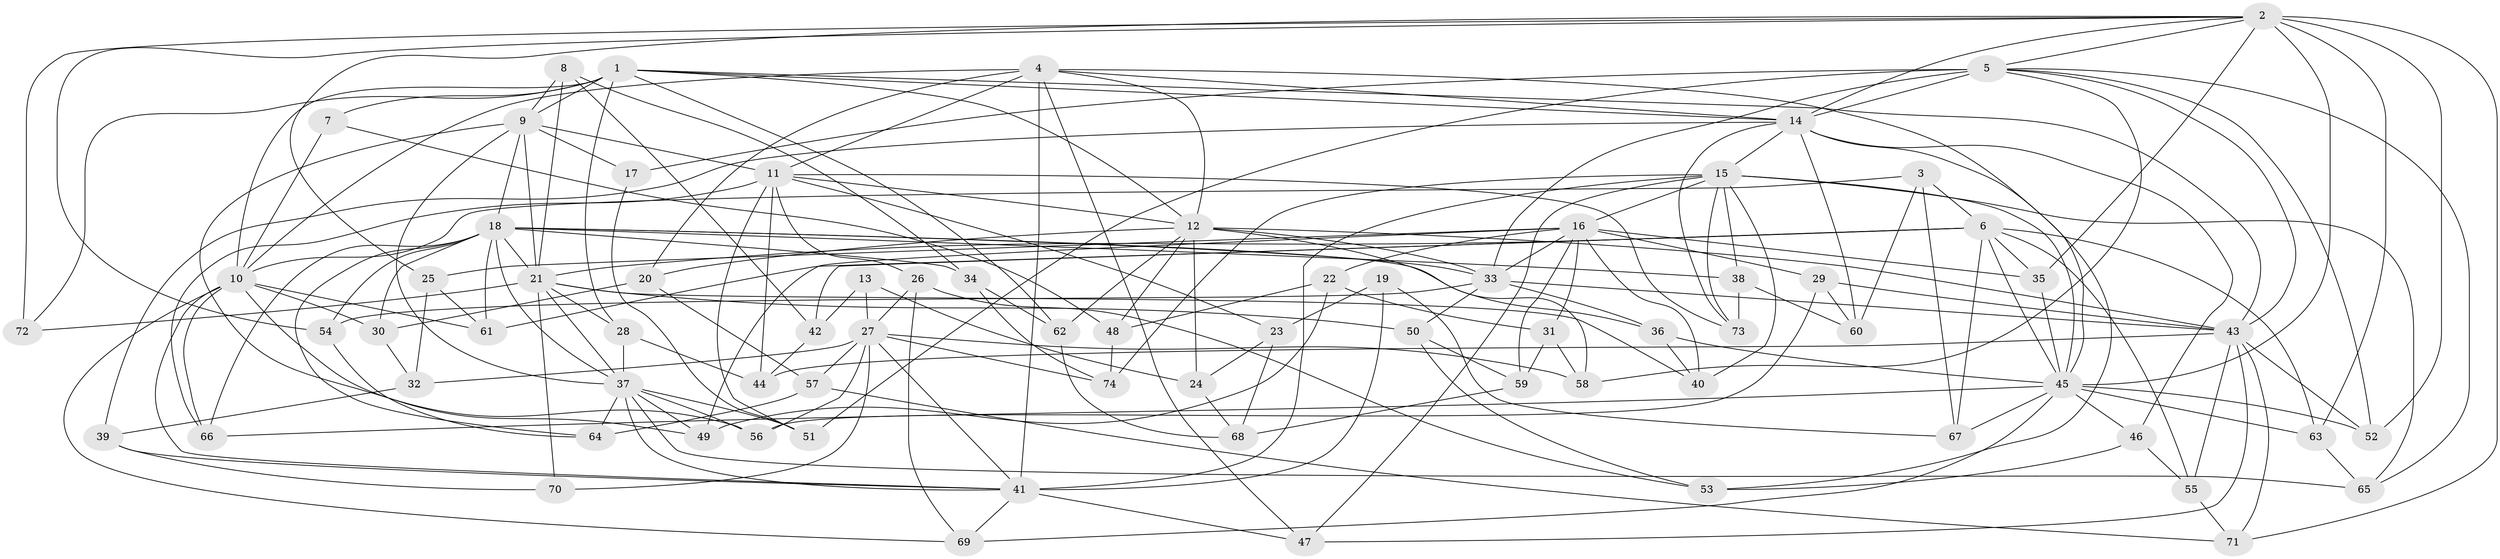 // original degree distribution, {4: 1.0}
// Generated by graph-tools (version 1.1) at 2025/38/03/09/25 02:38:11]
// undirected, 74 vertices, 201 edges
graph export_dot {
graph [start="1"]
  node [color=gray90,style=filled];
  1;
  2;
  3;
  4;
  5;
  6;
  7;
  8;
  9;
  10;
  11;
  12;
  13;
  14;
  15;
  16;
  17;
  18;
  19;
  20;
  21;
  22;
  23;
  24;
  25;
  26;
  27;
  28;
  29;
  30;
  31;
  32;
  33;
  34;
  35;
  36;
  37;
  38;
  39;
  40;
  41;
  42;
  43;
  44;
  45;
  46;
  47;
  48;
  49;
  50;
  51;
  52;
  53;
  54;
  55;
  56;
  57;
  58;
  59;
  60;
  61;
  62;
  63;
  64;
  65;
  66;
  67;
  68;
  69;
  70;
  71;
  72;
  73;
  74;
  1 -- 7 [weight=2.0];
  1 -- 9 [weight=1.0];
  1 -- 10 [weight=1.0];
  1 -- 12 [weight=2.0];
  1 -- 14 [weight=1.0];
  1 -- 28 [weight=1.0];
  1 -- 43 [weight=1.0];
  1 -- 62 [weight=1.0];
  1 -- 72 [weight=2.0];
  2 -- 5 [weight=1.0];
  2 -- 14 [weight=1.0];
  2 -- 25 [weight=1.0];
  2 -- 35 [weight=1.0];
  2 -- 45 [weight=1.0];
  2 -- 52 [weight=1.0];
  2 -- 54 [weight=1.0];
  2 -- 63 [weight=1.0];
  2 -- 71 [weight=1.0];
  2 -- 72 [weight=1.0];
  3 -- 6 [weight=1.0];
  3 -- 10 [weight=1.0];
  3 -- 60 [weight=1.0];
  3 -- 67 [weight=1.0];
  4 -- 10 [weight=1.0];
  4 -- 11 [weight=2.0];
  4 -- 12 [weight=1.0];
  4 -- 14 [weight=1.0];
  4 -- 20 [weight=1.0];
  4 -- 41 [weight=2.0];
  4 -- 45 [weight=1.0];
  4 -- 47 [weight=1.0];
  5 -- 14 [weight=1.0];
  5 -- 17 [weight=2.0];
  5 -- 33 [weight=1.0];
  5 -- 43 [weight=1.0];
  5 -- 51 [weight=1.0];
  5 -- 52 [weight=1.0];
  5 -- 58 [weight=1.0];
  5 -- 65 [weight=1.0];
  6 -- 21 [weight=2.0];
  6 -- 35 [weight=1.0];
  6 -- 42 [weight=1.0];
  6 -- 45 [weight=1.0];
  6 -- 55 [weight=1.0];
  6 -- 61 [weight=1.0];
  6 -- 63 [weight=1.0];
  6 -- 67 [weight=1.0];
  7 -- 10 [weight=1.0];
  7 -- 48 [weight=1.0];
  8 -- 9 [weight=1.0];
  8 -- 21 [weight=1.0];
  8 -- 34 [weight=1.0];
  8 -- 42 [weight=1.0];
  9 -- 11 [weight=1.0];
  9 -- 17 [weight=1.0];
  9 -- 18 [weight=1.0];
  9 -- 21 [weight=1.0];
  9 -- 37 [weight=1.0];
  9 -- 56 [weight=1.0];
  10 -- 30 [weight=1.0];
  10 -- 41 [weight=1.0];
  10 -- 49 [weight=1.0];
  10 -- 61 [weight=1.0];
  10 -- 66 [weight=1.0];
  10 -- 69 [weight=1.0];
  11 -- 12 [weight=1.0];
  11 -- 23 [weight=1.0];
  11 -- 26 [weight=1.0];
  11 -- 44 [weight=1.0];
  11 -- 51 [weight=1.0];
  11 -- 66 [weight=1.0];
  11 -- 73 [weight=1.0];
  12 -- 20 [weight=1.0];
  12 -- 24 [weight=1.0];
  12 -- 33 [weight=2.0];
  12 -- 43 [weight=1.0];
  12 -- 48 [weight=1.0];
  12 -- 58 [weight=1.0];
  12 -- 62 [weight=1.0];
  13 -- 24 [weight=1.0];
  13 -- 27 [weight=2.0];
  13 -- 42 [weight=1.0];
  14 -- 15 [weight=1.0];
  14 -- 39 [weight=1.0];
  14 -- 46 [weight=1.0];
  14 -- 53 [weight=1.0];
  14 -- 60 [weight=1.0];
  14 -- 73 [weight=1.0];
  15 -- 16 [weight=1.0];
  15 -- 38 [weight=1.0];
  15 -- 40 [weight=2.0];
  15 -- 41 [weight=2.0];
  15 -- 45 [weight=1.0];
  15 -- 47 [weight=1.0];
  15 -- 65 [weight=1.0];
  15 -- 73 [weight=1.0];
  15 -- 74 [weight=1.0];
  16 -- 22 [weight=1.0];
  16 -- 25 [weight=1.0];
  16 -- 29 [weight=1.0];
  16 -- 31 [weight=1.0];
  16 -- 33 [weight=2.0];
  16 -- 35 [weight=1.0];
  16 -- 40 [weight=2.0];
  16 -- 49 [weight=1.0];
  16 -- 59 [weight=1.0];
  17 -- 51 [weight=1.0];
  18 -- 21 [weight=1.0];
  18 -- 30 [weight=1.0];
  18 -- 33 [weight=1.0];
  18 -- 34 [weight=1.0];
  18 -- 36 [weight=1.0];
  18 -- 37 [weight=1.0];
  18 -- 38 [weight=1.0];
  18 -- 54 [weight=1.0];
  18 -- 61 [weight=1.0];
  18 -- 64 [weight=1.0];
  18 -- 66 [weight=1.0];
  19 -- 23 [weight=1.0];
  19 -- 41 [weight=2.0];
  19 -- 67 [weight=1.0];
  20 -- 30 [weight=1.0];
  20 -- 57 [weight=1.0];
  21 -- 28 [weight=1.0];
  21 -- 37 [weight=1.0];
  21 -- 40 [weight=1.0];
  21 -- 50 [weight=1.0];
  21 -- 70 [weight=2.0];
  21 -- 72 [weight=1.0];
  22 -- 31 [weight=1.0];
  22 -- 48 [weight=1.0];
  22 -- 49 [weight=1.0];
  23 -- 24 [weight=1.0];
  23 -- 68 [weight=1.0];
  24 -- 68 [weight=1.0];
  25 -- 32 [weight=1.0];
  25 -- 61 [weight=1.0];
  26 -- 27 [weight=1.0];
  26 -- 53 [weight=1.0];
  26 -- 69 [weight=1.0];
  27 -- 32 [weight=1.0];
  27 -- 41 [weight=1.0];
  27 -- 56 [weight=1.0];
  27 -- 57 [weight=1.0];
  27 -- 58 [weight=1.0];
  27 -- 70 [weight=1.0];
  27 -- 74 [weight=1.0];
  28 -- 37 [weight=1.0];
  28 -- 44 [weight=1.0];
  29 -- 43 [weight=1.0];
  29 -- 56 [weight=1.0];
  29 -- 60 [weight=1.0];
  30 -- 32 [weight=1.0];
  31 -- 58 [weight=1.0];
  31 -- 59 [weight=1.0];
  32 -- 39 [weight=1.0];
  33 -- 36 [weight=1.0];
  33 -- 43 [weight=1.0];
  33 -- 50 [weight=1.0];
  33 -- 54 [weight=1.0];
  34 -- 62 [weight=1.0];
  34 -- 74 [weight=1.0];
  35 -- 45 [weight=1.0];
  36 -- 40 [weight=1.0];
  36 -- 45 [weight=1.0];
  37 -- 41 [weight=1.0];
  37 -- 49 [weight=1.0];
  37 -- 51 [weight=1.0];
  37 -- 56 [weight=1.0];
  37 -- 64 [weight=1.0];
  37 -- 65 [weight=1.0];
  38 -- 60 [weight=1.0];
  38 -- 73 [weight=1.0];
  39 -- 41 [weight=1.0];
  39 -- 70 [weight=1.0];
  41 -- 47 [weight=1.0];
  41 -- 69 [weight=1.0];
  42 -- 44 [weight=1.0];
  43 -- 44 [weight=1.0];
  43 -- 47 [weight=1.0];
  43 -- 52 [weight=1.0];
  43 -- 55 [weight=1.0];
  43 -- 71 [weight=1.0];
  45 -- 46 [weight=1.0];
  45 -- 52 [weight=1.0];
  45 -- 63 [weight=1.0];
  45 -- 66 [weight=1.0];
  45 -- 67 [weight=1.0];
  45 -- 69 [weight=1.0];
  46 -- 53 [weight=1.0];
  46 -- 55 [weight=1.0];
  48 -- 74 [weight=1.0];
  50 -- 53 [weight=1.0];
  50 -- 59 [weight=1.0];
  54 -- 64 [weight=1.0];
  55 -- 71 [weight=1.0];
  57 -- 64 [weight=1.0];
  57 -- 71 [weight=1.0];
  59 -- 68 [weight=1.0];
  62 -- 68 [weight=1.0];
  63 -- 65 [weight=1.0];
}
